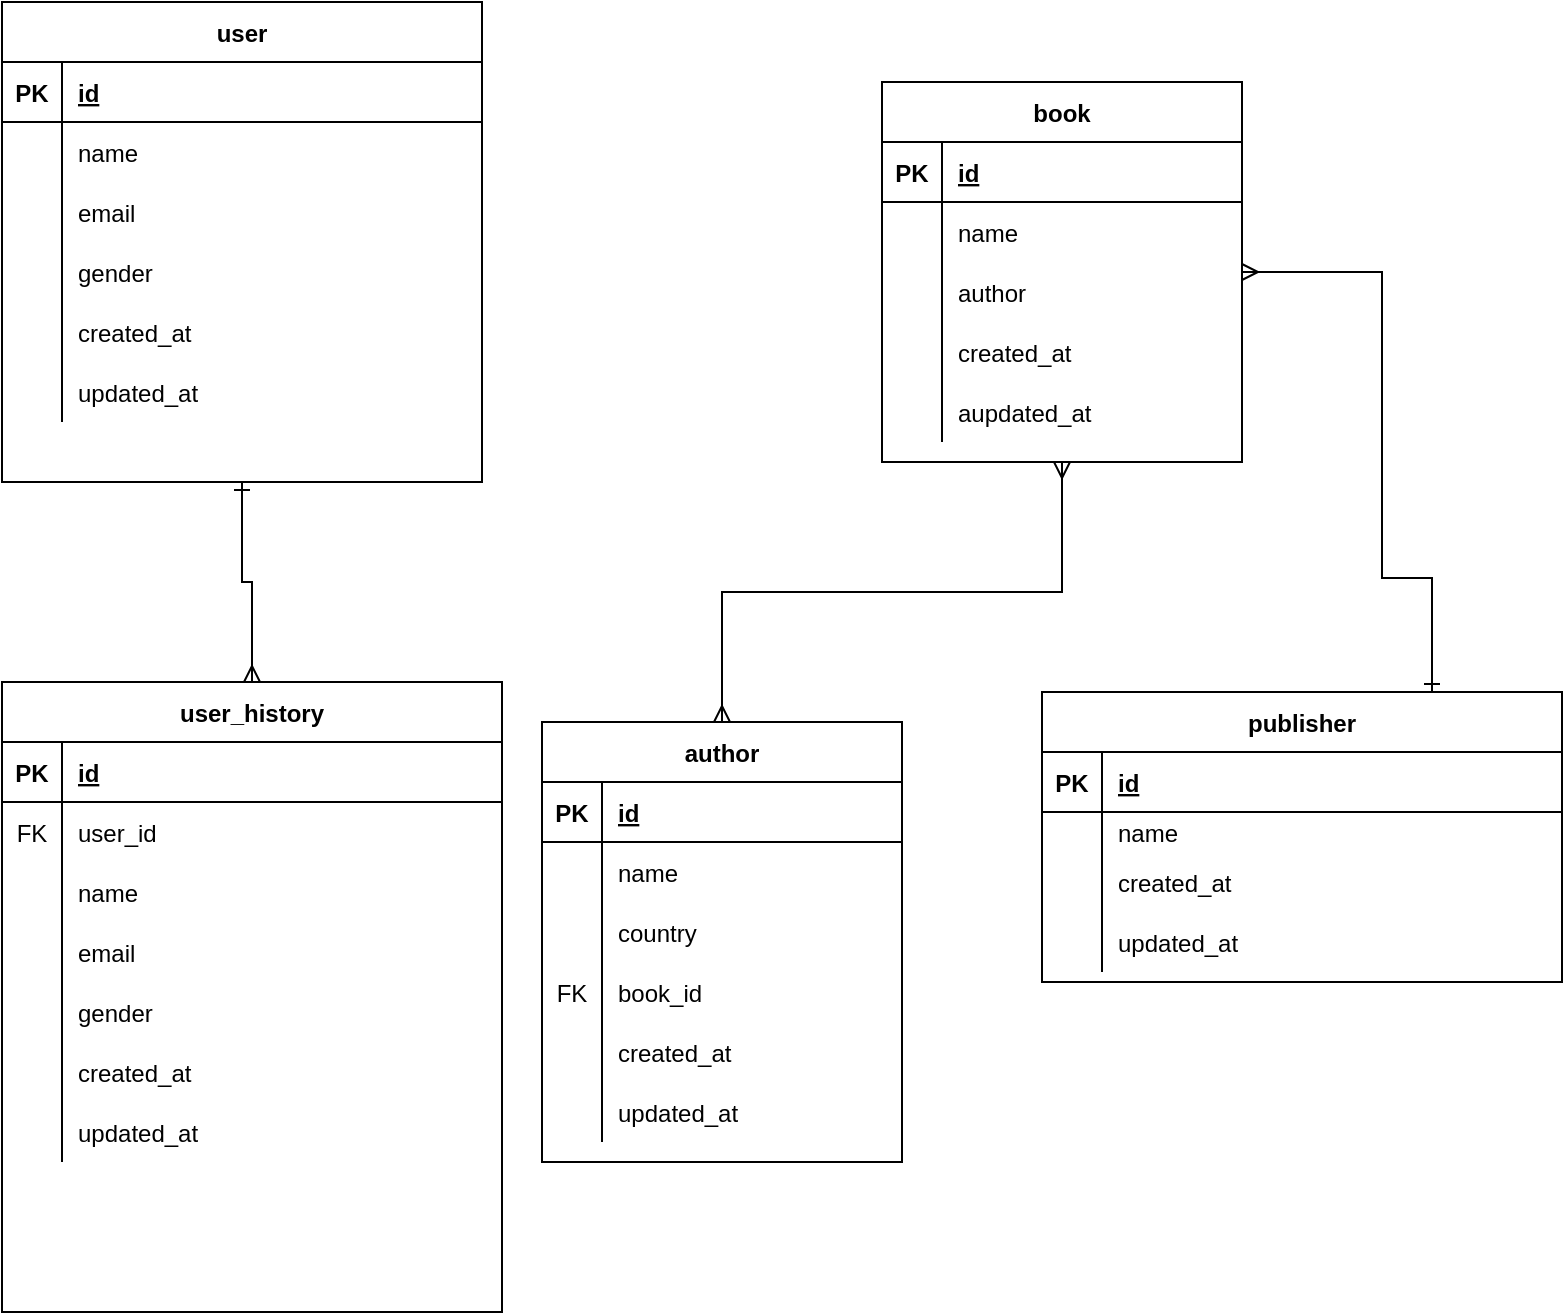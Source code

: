 <mxfile version="15.4.1" type="google"><diagram id="R2lEEEUBdFMjLlhIrx00" name="Page-1"><mxGraphModel dx="1420" dy="872" grid="1" gridSize="10" guides="1" tooltips="1" connect="1" arrows="1" fold="1" page="1" pageScale="1" pageWidth="850" pageHeight="1100" math="0" shadow="0" extFonts="Permanent Marker^https://fonts.googleapis.com/css?family=Permanent+Marker"><root><mxCell id="0"/><mxCell id="1" parent="0"/><mxCell id="HvbbIE7cpvjhGkfB3wZh-68" style="edgeStyle=orthogonalEdgeStyle;rounded=0;orthogonalLoop=1;jettySize=auto;html=1;startArrow=ERone;startFill=0;endArrow=ERmany;endFill=0;" edge="1" parent="1" source="HvbbIE7cpvjhGkfB3wZh-1" target="HvbbIE7cpvjhGkfB3wZh-24"><mxGeometry relative="1" as="geometry"/></mxCell><mxCell id="HvbbIE7cpvjhGkfB3wZh-1" value="user" style="shape=table;startSize=30;container=1;collapsible=1;childLayout=tableLayout;fixedRows=1;rowLines=0;fontStyle=1;align=center;resizeLast=1;" vertex="1" parent="1"><mxGeometry x="30" y="50" width="240" height="240" as="geometry"/></mxCell><mxCell id="HvbbIE7cpvjhGkfB3wZh-2" value="" style="shape=partialRectangle;collapsible=0;dropTarget=0;pointerEvents=0;fillColor=none;top=0;left=0;bottom=1;right=0;points=[[0,0.5],[1,0.5]];portConstraint=eastwest;" vertex="1" parent="HvbbIE7cpvjhGkfB3wZh-1"><mxGeometry y="30" width="240" height="30" as="geometry"/></mxCell><mxCell id="HvbbIE7cpvjhGkfB3wZh-3" value="PK" style="shape=partialRectangle;connectable=0;fillColor=none;top=0;left=0;bottom=0;right=0;fontStyle=1;overflow=hidden;" vertex="1" parent="HvbbIE7cpvjhGkfB3wZh-2"><mxGeometry width="30" height="30" as="geometry"><mxRectangle width="30" height="30" as="alternateBounds"/></mxGeometry></mxCell><mxCell id="HvbbIE7cpvjhGkfB3wZh-4" value="id" style="shape=partialRectangle;connectable=0;fillColor=none;top=0;left=0;bottom=0;right=0;align=left;spacingLeft=6;fontStyle=5;overflow=hidden;" vertex="1" parent="HvbbIE7cpvjhGkfB3wZh-2"><mxGeometry x="30" width="210" height="30" as="geometry"><mxRectangle width="210" height="30" as="alternateBounds"/></mxGeometry></mxCell><mxCell id="HvbbIE7cpvjhGkfB3wZh-5" value="" style="shape=partialRectangle;collapsible=0;dropTarget=0;pointerEvents=0;fillColor=none;top=0;left=0;bottom=0;right=0;points=[[0,0.5],[1,0.5]];portConstraint=eastwest;" vertex="1" parent="HvbbIE7cpvjhGkfB3wZh-1"><mxGeometry y="60" width="240" height="30" as="geometry"/></mxCell><mxCell id="HvbbIE7cpvjhGkfB3wZh-6" value="" style="shape=partialRectangle;connectable=0;fillColor=none;top=0;left=0;bottom=0;right=0;editable=1;overflow=hidden;" vertex="1" parent="HvbbIE7cpvjhGkfB3wZh-5"><mxGeometry width="30" height="30" as="geometry"><mxRectangle width="30" height="30" as="alternateBounds"/></mxGeometry></mxCell><mxCell id="HvbbIE7cpvjhGkfB3wZh-7" value="name" style="shape=partialRectangle;connectable=0;fillColor=none;top=0;left=0;bottom=0;right=0;align=left;spacingLeft=6;overflow=hidden;" vertex="1" parent="HvbbIE7cpvjhGkfB3wZh-5"><mxGeometry x="30" width="210" height="30" as="geometry"><mxRectangle width="210" height="30" as="alternateBounds"/></mxGeometry></mxCell><mxCell id="HvbbIE7cpvjhGkfB3wZh-8" value="" style="shape=partialRectangle;collapsible=0;dropTarget=0;pointerEvents=0;fillColor=none;top=0;left=0;bottom=0;right=0;points=[[0,0.5],[1,0.5]];portConstraint=eastwest;" vertex="1" parent="HvbbIE7cpvjhGkfB3wZh-1"><mxGeometry y="90" width="240" height="30" as="geometry"/></mxCell><mxCell id="HvbbIE7cpvjhGkfB3wZh-9" value="" style="shape=partialRectangle;connectable=0;fillColor=none;top=0;left=0;bottom=0;right=0;editable=1;overflow=hidden;" vertex="1" parent="HvbbIE7cpvjhGkfB3wZh-8"><mxGeometry width="30" height="30" as="geometry"><mxRectangle width="30" height="30" as="alternateBounds"/></mxGeometry></mxCell><mxCell id="HvbbIE7cpvjhGkfB3wZh-10" value="email" style="shape=partialRectangle;connectable=0;fillColor=none;top=0;left=0;bottom=0;right=0;align=left;spacingLeft=6;overflow=hidden;" vertex="1" parent="HvbbIE7cpvjhGkfB3wZh-8"><mxGeometry x="30" width="210" height="30" as="geometry"><mxRectangle width="210" height="30" as="alternateBounds"/></mxGeometry></mxCell><mxCell id="HvbbIE7cpvjhGkfB3wZh-11" value="" style="shape=partialRectangle;collapsible=0;dropTarget=0;pointerEvents=0;fillColor=none;top=0;left=0;bottom=0;right=0;points=[[0,0.5],[1,0.5]];portConstraint=eastwest;" vertex="1" parent="HvbbIE7cpvjhGkfB3wZh-1"><mxGeometry y="120" width="240" height="30" as="geometry"/></mxCell><mxCell id="HvbbIE7cpvjhGkfB3wZh-12" value="" style="shape=partialRectangle;connectable=0;fillColor=none;top=0;left=0;bottom=0;right=0;editable=1;overflow=hidden;" vertex="1" parent="HvbbIE7cpvjhGkfB3wZh-11"><mxGeometry width="30" height="30" as="geometry"><mxRectangle width="30" height="30" as="alternateBounds"/></mxGeometry></mxCell><mxCell id="HvbbIE7cpvjhGkfB3wZh-13" value="gender" style="shape=partialRectangle;connectable=0;fillColor=none;top=0;left=0;bottom=0;right=0;align=left;spacingLeft=6;overflow=hidden;" vertex="1" parent="HvbbIE7cpvjhGkfB3wZh-11"><mxGeometry x="30" width="210" height="30" as="geometry"><mxRectangle width="210" height="30" as="alternateBounds"/></mxGeometry></mxCell><mxCell id="HvbbIE7cpvjhGkfB3wZh-18" value="" style="shape=partialRectangle;collapsible=0;dropTarget=0;pointerEvents=0;fillColor=none;top=0;left=0;bottom=0;right=0;points=[[0,0.5],[1,0.5]];portConstraint=eastwest;" vertex="1" parent="HvbbIE7cpvjhGkfB3wZh-1"><mxGeometry y="150" width="240" height="30" as="geometry"/></mxCell><mxCell id="HvbbIE7cpvjhGkfB3wZh-19" value="" style="shape=partialRectangle;connectable=0;fillColor=none;top=0;left=0;bottom=0;right=0;editable=1;overflow=hidden;" vertex="1" parent="HvbbIE7cpvjhGkfB3wZh-18"><mxGeometry width="30" height="30" as="geometry"><mxRectangle width="30" height="30" as="alternateBounds"/></mxGeometry></mxCell><mxCell id="HvbbIE7cpvjhGkfB3wZh-20" value="created_at " style="shape=partialRectangle;connectable=0;fillColor=none;top=0;left=0;bottom=0;right=0;align=left;spacingLeft=6;overflow=hidden;" vertex="1" parent="HvbbIE7cpvjhGkfB3wZh-18"><mxGeometry x="30" width="210" height="30" as="geometry"><mxRectangle width="210" height="30" as="alternateBounds"/></mxGeometry></mxCell><mxCell id="HvbbIE7cpvjhGkfB3wZh-21" value="" style="shape=partialRectangle;collapsible=0;dropTarget=0;pointerEvents=0;fillColor=none;top=0;left=0;bottom=0;right=0;points=[[0,0.5],[1,0.5]];portConstraint=eastwest;" vertex="1" parent="HvbbIE7cpvjhGkfB3wZh-1"><mxGeometry y="180" width="240" height="30" as="geometry"/></mxCell><mxCell id="HvbbIE7cpvjhGkfB3wZh-22" value="" style="shape=partialRectangle;connectable=0;fillColor=none;top=0;left=0;bottom=0;right=0;editable=1;overflow=hidden;" vertex="1" parent="HvbbIE7cpvjhGkfB3wZh-21"><mxGeometry width="30" height="30" as="geometry"><mxRectangle width="30" height="30" as="alternateBounds"/></mxGeometry></mxCell><mxCell id="HvbbIE7cpvjhGkfB3wZh-23" value="updated_at" style="shape=partialRectangle;connectable=0;fillColor=none;top=0;left=0;bottom=0;right=0;align=left;spacingLeft=6;overflow=hidden;" vertex="1" parent="HvbbIE7cpvjhGkfB3wZh-21"><mxGeometry x="30" width="210" height="30" as="geometry"><mxRectangle width="210" height="30" as="alternateBounds"/></mxGeometry></mxCell><mxCell id="HvbbIE7cpvjhGkfB3wZh-24" value="user_history" style="shape=table;startSize=30;container=1;collapsible=1;childLayout=tableLayout;fixedRows=1;rowLines=0;fontStyle=1;align=center;resizeLast=1;" vertex="1" parent="1"><mxGeometry x="30" y="390" width="250" height="315" as="geometry"/></mxCell><mxCell id="HvbbIE7cpvjhGkfB3wZh-25" value="" style="shape=partialRectangle;collapsible=0;dropTarget=0;pointerEvents=0;fillColor=none;top=0;left=0;bottom=1;right=0;points=[[0,0.5],[1,0.5]];portConstraint=eastwest;" vertex="1" parent="HvbbIE7cpvjhGkfB3wZh-24"><mxGeometry y="30" width="250" height="30" as="geometry"/></mxCell><mxCell id="HvbbIE7cpvjhGkfB3wZh-26" value="PK" style="shape=partialRectangle;connectable=0;fillColor=none;top=0;left=0;bottom=0;right=0;fontStyle=1;overflow=hidden;" vertex="1" parent="HvbbIE7cpvjhGkfB3wZh-25"><mxGeometry width="30" height="30" as="geometry"><mxRectangle width="30" height="30" as="alternateBounds"/></mxGeometry></mxCell><mxCell id="HvbbIE7cpvjhGkfB3wZh-27" value="id" style="shape=partialRectangle;connectable=0;fillColor=none;top=0;left=0;bottom=0;right=0;align=left;spacingLeft=6;fontStyle=5;overflow=hidden;" vertex="1" parent="HvbbIE7cpvjhGkfB3wZh-25"><mxGeometry x="30" width="220" height="30" as="geometry"><mxRectangle width="220" height="30" as="alternateBounds"/></mxGeometry></mxCell><mxCell id="HvbbIE7cpvjhGkfB3wZh-28" value="" style="shape=partialRectangle;collapsible=0;dropTarget=0;pointerEvents=0;fillColor=none;top=0;left=0;bottom=0;right=0;points=[[0,0.5],[1,0.5]];portConstraint=eastwest;" vertex="1" parent="HvbbIE7cpvjhGkfB3wZh-24"><mxGeometry y="60" width="250" height="30" as="geometry"/></mxCell><mxCell id="HvbbIE7cpvjhGkfB3wZh-29" value="FK" style="shape=partialRectangle;connectable=0;fillColor=none;top=0;left=0;bottom=0;right=0;editable=1;overflow=hidden;" vertex="1" parent="HvbbIE7cpvjhGkfB3wZh-28"><mxGeometry width="30" height="30" as="geometry"><mxRectangle width="30" height="30" as="alternateBounds"/></mxGeometry></mxCell><mxCell id="HvbbIE7cpvjhGkfB3wZh-30" value="user_id" style="shape=partialRectangle;connectable=0;fillColor=none;top=0;left=0;bottom=0;right=0;align=left;spacingLeft=6;overflow=hidden;" vertex="1" parent="HvbbIE7cpvjhGkfB3wZh-28"><mxGeometry x="30" width="220" height="30" as="geometry"><mxRectangle width="220" height="30" as="alternateBounds"/></mxGeometry></mxCell><mxCell id="HvbbIE7cpvjhGkfB3wZh-31" value="" style="shape=partialRectangle;collapsible=0;dropTarget=0;pointerEvents=0;fillColor=none;top=0;left=0;bottom=0;right=0;points=[[0,0.5],[1,0.5]];portConstraint=eastwest;" vertex="1" parent="HvbbIE7cpvjhGkfB3wZh-24"><mxGeometry y="90" width="250" height="30" as="geometry"/></mxCell><mxCell id="HvbbIE7cpvjhGkfB3wZh-32" value="" style="shape=partialRectangle;connectable=0;fillColor=none;top=0;left=0;bottom=0;right=0;editable=1;overflow=hidden;" vertex="1" parent="HvbbIE7cpvjhGkfB3wZh-31"><mxGeometry width="30" height="30" as="geometry"><mxRectangle width="30" height="30" as="alternateBounds"/></mxGeometry></mxCell><mxCell id="HvbbIE7cpvjhGkfB3wZh-33" value="name" style="shape=partialRectangle;connectable=0;fillColor=none;top=0;left=0;bottom=0;right=0;align=left;spacingLeft=6;overflow=hidden;" vertex="1" parent="HvbbIE7cpvjhGkfB3wZh-31"><mxGeometry x="30" width="220" height="30" as="geometry"><mxRectangle width="220" height="30" as="alternateBounds"/></mxGeometry></mxCell><mxCell id="HvbbIE7cpvjhGkfB3wZh-34" value="" style="shape=partialRectangle;collapsible=0;dropTarget=0;pointerEvents=0;fillColor=none;top=0;left=0;bottom=0;right=0;points=[[0,0.5],[1,0.5]];portConstraint=eastwest;" vertex="1" parent="HvbbIE7cpvjhGkfB3wZh-24"><mxGeometry y="120" width="250" height="30" as="geometry"/></mxCell><mxCell id="HvbbIE7cpvjhGkfB3wZh-35" value="" style="shape=partialRectangle;connectable=0;fillColor=none;top=0;left=0;bottom=0;right=0;editable=1;overflow=hidden;" vertex="1" parent="HvbbIE7cpvjhGkfB3wZh-34"><mxGeometry width="30" height="30" as="geometry"><mxRectangle width="30" height="30" as="alternateBounds"/></mxGeometry></mxCell><mxCell id="HvbbIE7cpvjhGkfB3wZh-36" value="email" style="shape=partialRectangle;connectable=0;fillColor=none;top=0;left=0;bottom=0;right=0;align=left;spacingLeft=6;overflow=hidden;" vertex="1" parent="HvbbIE7cpvjhGkfB3wZh-34"><mxGeometry x="30" width="220" height="30" as="geometry"><mxRectangle width="220" height="30" as="alternateBounds"/></mxGeometry></mxCell><mxCell id="HvbbIE7cpvjhGkfB3wZh-37" value="" style="shape=partialRectangle;collapsible=0;dropTarget=0;pointerEvents=0;fillColor=none;top=0;left=0;bottom=0;right=0;points=[[0,0.5],[1,0.5]];portConstraint=eastwest;" vertex="1" parent="HvbbIE7cpvjhGkfB3wZh-24"><mxGeometry y="150" width="250" height="30" as="geometry"/></mxCell><mxCell id="HvbbIE7cpvjhGkfB3wZh-38" value="" style="shape=partialRectangle;connectable=0;fillColor=none;top=0;left=0;bottom=0;right=0;editable=1;overflow=hidden;" vertex="1" parent="HvbbIE7cpvjhGkfB3wZh-37"><mxGeometry width="30" height="30" as="geometry"><mxRectangle width="30" height="30" as="alternateBounds"/></mxGeometry></mxCell><mxCell id="HvbbIE7cpvjhGkfB3wZh-39" value="gender" style="shape=partialRectangle;connectable=0;fillColor=none;top=0;left=0;bottom=0;right=0;align=left;spacingLeft=6;overflow=hidden;" vertex="1" parent="HvbbIE7cpvjhGkfB3wZh-37"><mxGeometry x="30" width="220" height="30" as="geometry"><mxRectangle width="220" height="30" as="alternateBounds"/></mxGeometry></mxCell><mxCell id="HvbbIE7cpvjhGkfB3wZh-40" value="" style="shape=partialRectangle;collapsible=0;dropTarget=0;pointerEvents=0;fillColor=none;top=0;left=0;bottom=0;right=0;points=[[0,0.5],[1,0.5]];portConstraint=eastwest;" vertex="1" parent="HvbbIE7cpvjhGkfB3wZh-24"><mxGeometry y="180" width="250" height="30" as="geometry"/></mxCell><mxCell id="HvbbIE7cpvjhGkfB3wZh-41" value="" style="shape=partialRectangle;connectable=0;fillColor=none;top=0;left=0;bottom=0;right=0;editable=1;overflow=hidden;" vertex="1" parent="HvbbIE7cpvjhGkfB3wZh-40"><mxGeometry width="30" height="30" as="geometry"><mxRectangle width="30" height="30" as="alternateBounds"/></mxGeometry></mxCell><mxCell id="HvbbIE7cpvjhGkfB3wZh-42" value="created_at" style="shape=partialRectangle;connectable=0;fillColor=none;top=0;left=0;bottom=0;right=0;align=left;spacingLeft=6;overflow=hidden;" vertex="1" parent="HvbbIE7cpvjhGkfB3wZh-40"><mxGeometry x="30" width="220" height="30" as="geometry"><mxRectangle width="220" height="30" as="alternateBounds"/></mxGeometry></mxCell><mxCell id="HvbbIE7cpvjhGkfB3wZh-43" value="" style="shape=partialRectangle;collapsible=0;dropTarget=0;pointerEvents=0;fillColor=none;top=0;left=0;bottom=0;right=0;points=[[0,0.5],[1,0.5]];portConstraint=eastwest;" vertex="1" parent="HvbbIE7cpvjhGkfB3wZh-24"><mxGeometry y="210" width="250" height="30" as="geometry"/></mxCell><mxCell id="HvbbIE7cpvjhGkfB3wZh-44" value="" style="shape=partialRectangle;connectable=0;fillColor=none;top=0;left=0;bottom=0;right=0;editable=1;overflow=hidden;" vertex="1" parent="HvbbIE7cpvjhGkfB3wZh-43"><mxGeometry width="30" height="30" as="geometry"><mxRectangle width="30" height="30" as="alternateBounds"/></mxGeometry></mxCell><mxCell id="HvbbIE7cpvjhGkfB3wZh-45" value="updated_at" style="shape=partialRectangle;connectable=0;fillColor=none;top=0;left=0;bottom=0;right=0;align=left;spacingLeft=6;overflow=hidden;" vertex="1" parent="HvbbIE7cpvjhGkfB3wZh-43"><mxGeometry x="30" width="220" height="30" as="geometry"><mxRectangle width="220" height="30" as="alternateBounds"/></mxGeometry></mxCell><mxCell id="HvbbIE7cpvjhGkfB3wZh-106" style="edgeStyle=orthogonalEdgeStyle;rounded=0;orthogonalLoop=1;jettySize=auto;html=1;startArrow=ERmany;startFill=0;endArrow=ERmany;endFill=0;" edge="1" parent="1" source="HvbbIE7cpvjhGkfB3wZh-69" target="HvbbIE7cpvjhGkfB3wZh-86"><mxGeometry relative="1" as="geometry"/></mxCell><mxCell id="HvbbIE7cpvjhGkfB3wZh-121" style="edgeStyle=orthogonalEdgeStyle;rounded=0;orthogonalLoop=1;jettySize=auto;html=1;entryX=0.75;entryY=0;entryDx=0;entryDy=0;startArrow=ERmany;startFill=0;endArrow=ERone;endFill=0;" edge="1" parent="1" source="HvbbIE7cpvjhGkfB3wZh-69" target="HvbbIE7cpvjhGkfB3wZh-107"><mxGeometry relative="1" as="geometry"><Array as="points"><mxPoint x="720" y="185"/><mxPoint x="720" y="338"/><mxPoint x="745" y="338"/></Array></mxGeometry></mxCell><mxCell id="HvbbIE7cpvjhGkfB3wZh-69" value="book" style="shape=table;startSize=30;container=1;collapsible=1;childLayout=tableLayout;fixedRows=1;rowLines=0;fontStyle=1;align=center;resizeLast=1;" vertex="1" parent="1"><mxGeometry x="470" y="90" width="180" height="190" as="geometry"/></mxCell><mxCell id="HvbbIE7cpvjhGkfB3wZh-70" value="" style="shape=partialRectangle;collapsible=0;dropTarget=0;pointerEvents=0;fillColor=none;top=0;left=0;bottom=1;right=0;points=[[0,0.5],[1,0.5]];portConstraint=eastwest;" vertex="1" parent="HvbbIE7cpvjhGkfB3wZh-69"><mxGeometry y="30" width="180" height="30" as="geometry"/></mxCell><mxCell id="HvbbIE7cpvjhGkfB3wZh-71" value="PK" style="shape=partialRectangle;connectable=0;fillColor=none;top=0;left=0;bottom=0;right=0;fontStyle=1;overflow=hidden;" vertex="1" parent="HvbbIE7cpvjhGkfB3wZh-70"><mxGeometry width="30" height="30" as="geometry"><mxRectangle width="30" height="30" as="alternateBounds"/></mxGeometry></mxCell><mxCell id="HvbbIE7cpvjhGkfB3wZh-72" value="id" style="shape=partialRectangle;connectable=0;fillColor=none;top=0;left=0;bottom=0;right=0;align=left;spacingLeft=6;fontStyle=5;overflow=hidden;" vertex="1" parent="HvbbIE7cpvjhGkfB3wZh-70"><mxGeometry x="30" width="150" height="30" as="geometry"><mxRectangle width="150" height="30" as="alternateBounds"/></mxGeometry></mxCell><mxCell id="HvbbIE7cpvjhGkfB3wZh-73" value="" style="shape=partialRectangle;collapsible=0;dropTarget=0;pointerEvents=0;fillColor=none;top=0;left=0;bottom=0;right=0;points=[[0,0.5],[1,0.5]];portConstraint=eastwest;" vertex="1" parent="HvbbIE7cpvjhGkfB3wZh-69"><mxGeometry y="60" width="180" height="30" as="geometry"/></mxCell><mxCell id="HvbbIE7cpvjhGkfB3wZh-74" value="" style="shape=partialRectangle;connectable=0;fillColor=none;top=0;left=0;bottom=0;right=0;editable=1;overflow=hidden;" vertex="1" parent="HvbbIE7cpvjhGkfB3wZh-73"><mxGeometry width="30" height="30" as="geometry"><mxRectangle width="30" height="30" as="alternateBounds"/></mxGeometry></mxCell><mxCell id="HvbbIE7cpvjhGkfB3wZh-75" value="name" style="shape=partialRectangle;connectable=0;fillColor=none;top=0;left=0;bottom=0;right=0;align=left;spacingLeft=6;overflow=hidden;" vertex="1" parent="HvbbIE7cpvjhGkfB3wZh-73"><mxGeometry x="30" width="150" height="30" as="geometry"><mxRectangle width="150" height="30" as="alternateBounds"/></mxGeometry></mxCell><mxCell id="HvbbIE7cpvjhGkfB3wZh-76" value="" style="shape=partialRectangle;collapsible=0;dropTarget=0;pointerEvents=0;fillColor=none;top=0;left=0;bottom=0;right=0;points=[[0,0.5],[1,0.5]];portConstraint=eastwest;" vertex="1" parent="HvbbIE7cpvjhGkfB3wZh-69"><mxGeometry y="90" width="180" height="30" as="geometry"/></mxCell><mxCell id="HvbbIE7cpvjhGkfB3wZh-77" value="" style="shape=partialRectangle;connectable=0;fillColor=none;top=0;left=0;bottom=0;right=0;editable=1;overflow=hidden;" vertex="1" parent="HvbbIE7cpvjhGkfB3wZh-76"><mxGeometry width="30" height="30" as="geometry"><mxRectangle width="30" height="30" as="alternateBounds"/></mxGeometry></mxCell><mxCell id="HvbbIE7cpvjhGkfB3wZh-78" value="author" style="shape=partialRectangle;connectable=0;fillColor=none;top=0;left=0;bottom=0;right=0;align=left;spacingLeft=6;overflow=hidden;" vertex="1" parent="HvbbIE7cpvjhGkfB3wZh-76"><mxGeometry x="30" width="150" height="30" as="geometry"><mxRectangle width="150" height="30" as="alternateBounds"/></mxGeometry></mxCell><mxCell id="HvbbIE7cpvjhGkfB3wZh-79" value="" style="shape=partialRectangle;collapsible=0;dropTarget=0;pointerEvents=0;fillColor=none;top=0;left=0;bottom=0;right=0;points=[[0,0.5],[1,0.5]];portConstraint=eastwest;" vertex="1" parent="HvbbIE7cpvjhGkfB3wZh-69"><mxGeometry y="120" width="180" height="30" as="geometry"/></mxCell><mxCell id="HvbbIE7cpvjhGkfB3wZh-80" value="" style="shape=partialRectangle;connectable=0;fillColor=none;top=0;left=0;bottom=0;right=0;editable=1;overflow=hidden;" vertex="1" parent="HvbbIE7cpvjhGkfB3wZh-79"><mxGeometry width="30" height="30" as="geometry"><mxRectangle width="30" height="30" as="alternateBounds"/></mxGeometry></mxCell><mxCell id="HvbbIE7cpvjhGkfB3wZh-81" value="created_at" style="shape=partialRectangle;connectable=0;fillColor=none;top=0;left=0;bottom=0;right=0;align=left;spacingLeft=6;overflow=hidden;" vertex="1" parent="HvbbIE7cpvjhGkfB3wZh-79"><mxGeometry x="30" width="150" height="30" as="geometry"><mxRectangle width="150" height="30" as="alternateBounds"/></mxGeometry></mxCell><mxCell id="HvbbIE7cpvjhGkfB3wZh-82" value="" style="shape=partialRectangle;collapsible=0;dropTarget=0;pointerEvents=0;fillColor=none;top=0;left=0;bottom=0;right=0;points=[[0,0.5],[1,0.5]];portConstraint=eastwest;" vertex="1" parent="HvbbIE7cpvjhGkfB3wZh-69"><mxGeometry y="150" width="180" height="30" as="geometry"/></mxCell><mxCell id="HvbbIE7cpvjhGkfB3wZh-83" value="" style="shape=partialRectangle;connectable=0;fillColor=none;top=0;left=0;bottom=0;right=0;editable=1;overflow=hidden;" vertex="1" parent="HvbbIE7cpvjhGkfB3wZh-82"><mxGeometry width="30" height="30" as="geometry"><mxRectangle width="30" height="30" as="alternateBounds"/></mxGeometry></mxCell><mxCell id="HvbbIE7cpvjhGkfB3wZh-84" value="aupdated_at" style="shape=partialRectangle;connectable=0;fillColor=none;top=0;left=0;bottom=0;right=0;align=left;spacingLeft=6;overflow=hidden;" vertex="1" parent="HvbbIE7cpvjhGkfB3wZh-82"><mxGeometry x="30" width="150" height="30" as="geometry"><mxRectangle width="150" height="30" as="alternateBounds"/></mxGeometry></mxCell><mxCell id="HvbbIE7cpvjhGkfB3wZh-86" value="author" style="shape=table;startSize=30;container=1;collapsible=1;childLayout=tableLayout;fixedRows=1;rowLines=0;fontStyle=1;align=center;resizeLast=1;" vertex="1" parent="1"><mxGeometry x="300" y="410" width="180" height="220" as="geometry"/></mxCell><mxCell id="HvbbIE7cpvjhGkfB3wZh-87" value="" style="shape=partialRectangle;collapsible=0;dropTarget=0;pointerEvents=0;fillColor=none;top=0;left=0;bottom=1;right=0;points=[[0,0.5],[1,0.5]];portConstraint=eastwest;" vertex="1" parent="HvbbIE7cpvjhGkfB3wZh-86"><mxGeometry y="30" width="180" height="30" as="geometry"/></mxCell><mxCell id="HvbbIE7cpvjhGkfB3wZh-88" value="PK" style="shape=partialRectangle;connectable=0;fillColor=none;top=0;left=0;bottom=0;right=0;fontStyle=1;overflow=hidden;" vertex="1" parent="HvbbIE7cpvjhGkfB3wZh-87"><mxGeometry width="30" height="30" as="geometry"><mxRectangle width="30" height="30" as="alternateBounds"/></mxGeometry></mxCell><mxCell id="HvbbIE7cpvjhGkfB3wZh-89" value="id" style="shape=partialRectangle;connectable=0;fillColor=none;top=0;left=0;bottom=0;right=0;align=left;spacingLeft=6;fontStyle=5;overflow=hidden;" vertex="1" parent="HvbbIE7cpvjhGkfB3wZh-87"><mxGeometry x="30" width="150" height="30" as="geometry"><mxRectangle width="150" height="30" as="alternateBounds"/></mxGeometry></mxCell><mxCell id="HvbbIE7cpvjhGkfB3wZh-90" value="" style="shape=partialRectangle;collapsible=0;dropTarget=0;pointerEvents=0;fillColor=none;top=0;left=0;bottom=0;right=0;points=[[0,0.5],[1,0.5]];portConstraint=eastwest;" vertex="1" parent="HvbbIE7cpvjhGkfB3wZh-86"><mxGeometry y="60" width="180" height="30" as="geometry"/></mxCell><mxCell id="HvbbIE7cpvjhGkfB3wZh-91" value="" style="shape=partialRectangle;connectable=0;fillColor=none;top=0;left=0;bottom=0;right=0;editable=1;overflow=hidden;" vertex="1" parent="HvbbIE7cpvjhGkfB3wZh-90"><mxGeometry width="30" height="30" as="geometry"><mxRectangle width="30" height="30" as="alternateBounds"/></mxGeometry></mxCell><mxCell id="HvbbIE7cpvjhGkfB3wZh-92" value="name" style="shape=partialRectangle;connectable=0;fillColor=none;top=0;left=0;bottom=0;right=0;align=left;spacingLeft=6;overflow=hidden;" vertex="1" parent="HvbbIE7cpvjhGkfB3wZh-90"><mxGeometry x="30" width="150" height="30" as="geometry"><mxRectangle width="150" height="30" as="alternateBounds"/></mxGeometry></mxCell><mxCell id="HvbbIE7cpvjhGkfB3wZh-93" value="" style="shape=partialRectangle;collapsible=0;dropTarget=0;pointerEvents=0;fillColor=none;top=0;left=0;bottom=0;right=0;points=[[0,0.5],[1,0.5]];portConstraint=eastwest;" vertex="1" parent="HvbbIE7cpvjhGkfB3wZh-86"><mxGeometry y="90" width="180" height="30" as="geometry"/></mxCell><mxCell id="HvbbIE7cpvjhGkfB3wZh-94" value="" style="shape=partialRectangle;connectable=0;fillColor=none;top=0;left=0;bottom=0;right=0;editable=1;overflow=hidden;" vertex="1" parent="HvbbIE7cpvjhGkfB3wZh-93"><mxGeometry width="30" height="30" as="geometry"><mxRectangle width="30" height="30" as="alternateBounds"/></mxGeometry></mxCell><mxCell id="HvbbIE7cpvjhGkfB3wZh-95" value="country" style="shape=partialRectangle;connectable=0;fillColor=none;top=0;left=0;bottom=0;right=0;align=left;spacingLeft=6;overflow=hidden;" vertex="1" parent="HvbbIE7cpvjhGkfB3wZh-93"><mxGeometry x="30" width="150" height="30" as="geometry"><mxRectangle width="150" height="30" as="alternateBounds"/></mxGeometry></mxCell><mxCell id="HvbbIE7cpvjhGkfB3wZh-96" value="" style="shape=partialRectangle;collapsible=0;dropTarget=0;pointerEvents=0;fillColor=none;top=0;left=0;bottom=0;right=0;points=[[0,0.5],[1,0.5]];portConstraint=eastwest;" vertex="1" parent="HvbbIE7cpvjhGkfB3wZh-86"><mxGeometry y="120" width="180" height="30" as="geometry"/></mxCell><mxCell id="HvbbIE7cpvjhGkfB3wZh-97" value="FK" style="shape=partialRectangle;connectable=0;fillColor=none;top=0;left=0;bottom=0;right=0;editable=1;overflow=hidden;" vertex="1" parent="HvbbIE7cpvjhGkfB3wZh-96"><mxGeometry width="30" height="30" as="geometry"><mxRectangle width="30" height="30" as="alternateBounds"/></mxGeometry></mxCell><mxCell id="HvbbIE7cpvjhGkfB3wZh-98" value="book_id" style="shape=partialRectangle;connectable=0;fillColor=none;top=0;left=0;bottom=0;right=0;align=left;spacingLeft=6;overflow=hidden;" vertex="1" parent="HvbbIE7cpvjhGkfB3wZh-96"><mxGeometry x="30" width="150" height="30" as="geometry"><mxRectangle width="150" height="30" as="alternateBounds"/></mxGeometry></mxCell><mxCell id="HvbbIE7cpvjhGkfB3wZh-99" value="" style="shape=partialRectangle;collapsible=0;dropTarget=0;pointerEvents=0;fillColor=none;top=0;left=0;bottom=0;right=0;points=[[0,0.5],[1,0.5]];portConstraint=eastwest;" vertex="1" parent="HvbbIE7cpvjhGkfB3wZh-86"><mxGeometry y="150" width="180" height="30" as="geometry"/></mxCell><mxCell id="HvbbIE7cpvjhGkfB3wZh-100" value="" style="shape=partialRectangle;connectable=0;fillColor=none;top=0;left=0;bottom=0;right=0;editable=1;overflow=hidden;" vertex="1" parent="HvbbIE7cpvjhGkfB3wZh-99"><mxGeometry width="30" height="30" as="geometry"><mxRectangle width="30" height="30" as="alternateBounds"/></mxGeometry></mxCell><mxCell id="HvbbIE7cpvjhGkfB3wZh-101" value="created_at" style="shape=partialRectangle;connectable=0;fillColor=none;top=0;left=0;bottom=0;right=0;align=left;spacingLeft=6;overflow=hidden;" vertex="1" parent="HvbbIE7cpvjhGkfB3wZh-99"><mxGeometry x="30" width="150" height="30" as="geometry"><mxRectangle width="150" height="30" as="alternateBounds"/></mxGeometry></mxCell><mxCell id="HvbbIE7cpvjhGkfB3wZh-102" value="" style="shape=partialRectangle;collapsible=0;dropTarget=0;pointerEvents=0;fillColor=none;top=0;left=0;bottom=0;right=0;points=[[0,0.5],[1,0.5]];portConstraint=eastwest;" vertex="1" parent="HvbbIE7cpvjhGkfB3wZh-86"><mxGeometry y="180" width="180" height="30" as="geometry"/></mxCell><mxCell id="HvbbIE7cpvjhGkfB3wZh-103" value="" style="shape=partialRectangle;connectable=0;fillColor=none;top=0;left=0;bottom=0;right=0;editable=1;overflow=hidden;" vertex="1" parent="HvbbIE7cpvjhGkfB3wZh-102"><mxGeometry width="30" height="30" as="geometry"><mxRectangle width="30" height="30" as="alternateBounds"/></mxGeometry></mxCell><mxCell id="HvbbIE7cpvjhGkfB3wZh-104" value="updated_at" style="shape=partialRectangle;connectable=0;fillColor=none;top=0;left=0;bottom=0;right=0;align=left;spacingLeft=6;overflow=hidden;" vertex="1" parent="HvbbIE7cpvjhGkfB3wZh-102"><mxGeometry x="30" width="150" height="30" as="geometry"><mxRectangle width="150" height="30" as="alternateBounds"/></mxGeometry></mxCell><mxCell id="HvbbIE7cpvjhGkfB3wZh-107" value="publisher" style="shape=table;startSize=30;container=1;collapsible=1;childLayout=tableLayout;fixedRows=1;rowLines=0;fontStyle=1;align=center;resizeLast=1;" vertex="1" parent="1"><mxGeometry x="550" y="395" width="260" height="145" as="geometry"/></mxCell><mxCell id="HvbbIE7cpvjhGkfB3wZh-108" value="" style="shape=partialRectangle;collapsible=0;dropTarget=0;pointerEvents=0;fillColor=none;top=0;left=0;bottom=1;right=0;points=[[0,0.5],[1,0.5]];portConstraint=eastwest;" vertex="1" parent="HvbbIE7cpvjhGkfB3wZh-107"><mxGeometry y="30" width="260" height="30" as="geometry"/></mxCell><mxCell id="HvbbIE7cpvjhGkfB3wZh-109" value="PK" style="shape=partialRectangle;connectable=0;fillColor=none;top=0;left=0;bottom=0;right=0;fontStyle=1;overflow=hidden;" vertex="1" parent="HvbbIE7cpvjhGkfB3wZh-108"><mxGeometry width="30" height="30" as="geometry"><mxRectangle width="30" height="30" as="alternateBounds"/></mxGeometry></mxCell><mxCell id="HvbbIE7cpvjhGkfB3wZh-110" value="id" style="shape=partialRectangle;connectable=0;fillColor=none;top=0;left=0;bottom=0;right=0;align=left;spacingLeft=6;fontStyle=5;overflow=hidden;" vertex="1" parent="HvbbIE7cpvjhGkfB3wZh-108"><mxGeometry x="30" width="230" height="30" as="geometry"><mxRectangle width="230" height="30" as="alternateBounds"/></mxGeometry></mxCell><mxCell id="HvbbIE7cpvjhGkfB3wZh-111" value="" style="shape=partialRectangle;collapsible=0;dropTarget=0;pointerEvents=0;fillColor=none;top=0;left=0;bottom=0;right=0;points=[[0,0.5],[1,0.5]];portConstraint=eastwest;" vertex="1" parent="HvbbIE7cpvjhGkfB3wZh-107"><mxGeometry y="60" width="260" height="20" as="geometry"/></mxCell><mxCell id="HvbbIE7cpvjhGkfB3wZh-112" value="" style="shape=partialRectangle;connectable=0;fillColor=none;top=0;left=0;bottom=0;right=0;editable=1;overflow=hidden;" vertex="1" parent="HvbbIE7cpvjhGkfB3wZh-111"><mxGeometry width="30" height="20" as="geometry"><mxRectangle width="30" height="20" as="alternateBounds"/></mxGeometry></mxCell><mxCell id="HvbbIE7cpvjhGkfB3wZh-113" value="name" style="shape=partialRectangle;connectable=0;fillColor=none;top=0;left=0;bottom=0;right=0;align=left;spacingLeft=6;overflow=hidden;" vertex="1" parent="HvbbIE7cpvjhGkfB3wZh-111"><mxGeometry x="30" width="230" height="20" as="geometry"><mxRectangle width="230" height="20" as="alternateBounds"/></mxGeometry></mxCell><mxCell id="HvbbIE7cpvjhGkfB3wZh-114" value="" style="shape=partialRectangle;collapsible=0;dropTarget=0;pointerEvents=0;fillColor=none;top=0;left=0;bottom=0;right=0;points=[[0,0.5],[1,0.5]];portConstraint=eastwest;" vertex="1" parent="HvbbIE7cpvjhGkfB3wZh-107"><mxGeometry y="80" width="260" height="30" as="geometry"/></mxCell><mxCell id="HvbbIE7cpvjhGkfB3wZh-115" value="" style="shape=partialRectangle;connectable=0;fillColor=none;top=0;left=0;bottom=0;right=0;editable=1;overflow=hidden;" vertex="1" parent="HvbbIE7cpvjhGkfB3wZh-114"><mxGeometry width="30" height="30" as="geometry"><mxRectangle width="30" height="30" as="alternateBounds"/></mxGeometry></mxCell><mxCell id="HvbbIE7cpvjhGkfB3wZh-116" value="created_at" style="shape=partialRectangle;connectable=0;fillColor=none;top=0;left=0;bottom=0;right=0;align=left;spacingLeft=6;overflow=hidden;" vertex="1" parent="HvbbIE7cpvjhGkfB3wZh-114"><mxGeometry x="30" width="230" height="30" as="geometry"><mxRectangle width="230" height="30" as="alternateBounds"/></mxGeometry></mxCell><mxCell id="HvbbIE7cpvjhGkfB3wZh-117" value="" style="shape=partialRectangle;collapsible=0;dropTarget=0;pointerEvents=0;fillColor=none;top=0;left=0;bottom=0;right=0;points=[[0,0.5],[1,0.5]];portConstraint=eastwest;" vertex="1" parent="HvbbIE7cpvjhGkfB3wZh-107"><mxGeometry y="110" width="260" height="30" as="geometry"/></mxCell><mxCell id="HvbbIE7cpvjhGkfB3wZh-118" value="" style="shape=partialRectangle;connectable=0;fillColor=none;top=0;left=0;bottom=0;right=0;editable=1;overflow=hidden;" vertex="1" parent="HvbbIE7cpvjhGkfB3wZh-117"><mxGeometry width="30" height="30" as="geometry"><mxRectangle width="30" height="30" as="alternateBounds"/></mxGeometry></mxCell><mxCell id="HvbbIE7cpvjhGkfB3wZh-119" value="updated_at" style="shape=partialRectangle;connectable=0;fillColor=none;top=0;left=0;bottom=0;right=0;align=left;spacingLeft=6;overflow=hidden;" vertex="1" parent="HvbbIE7cpvjhGkfB3wZh-117"><mxGeometry x="30" width="230" height="30" as="geometry"><mxRectangle width="230" height="30" as="alternateBounds"/></mxGeometry></mxCell></root></mxGraphModel></diagram></mxfile>